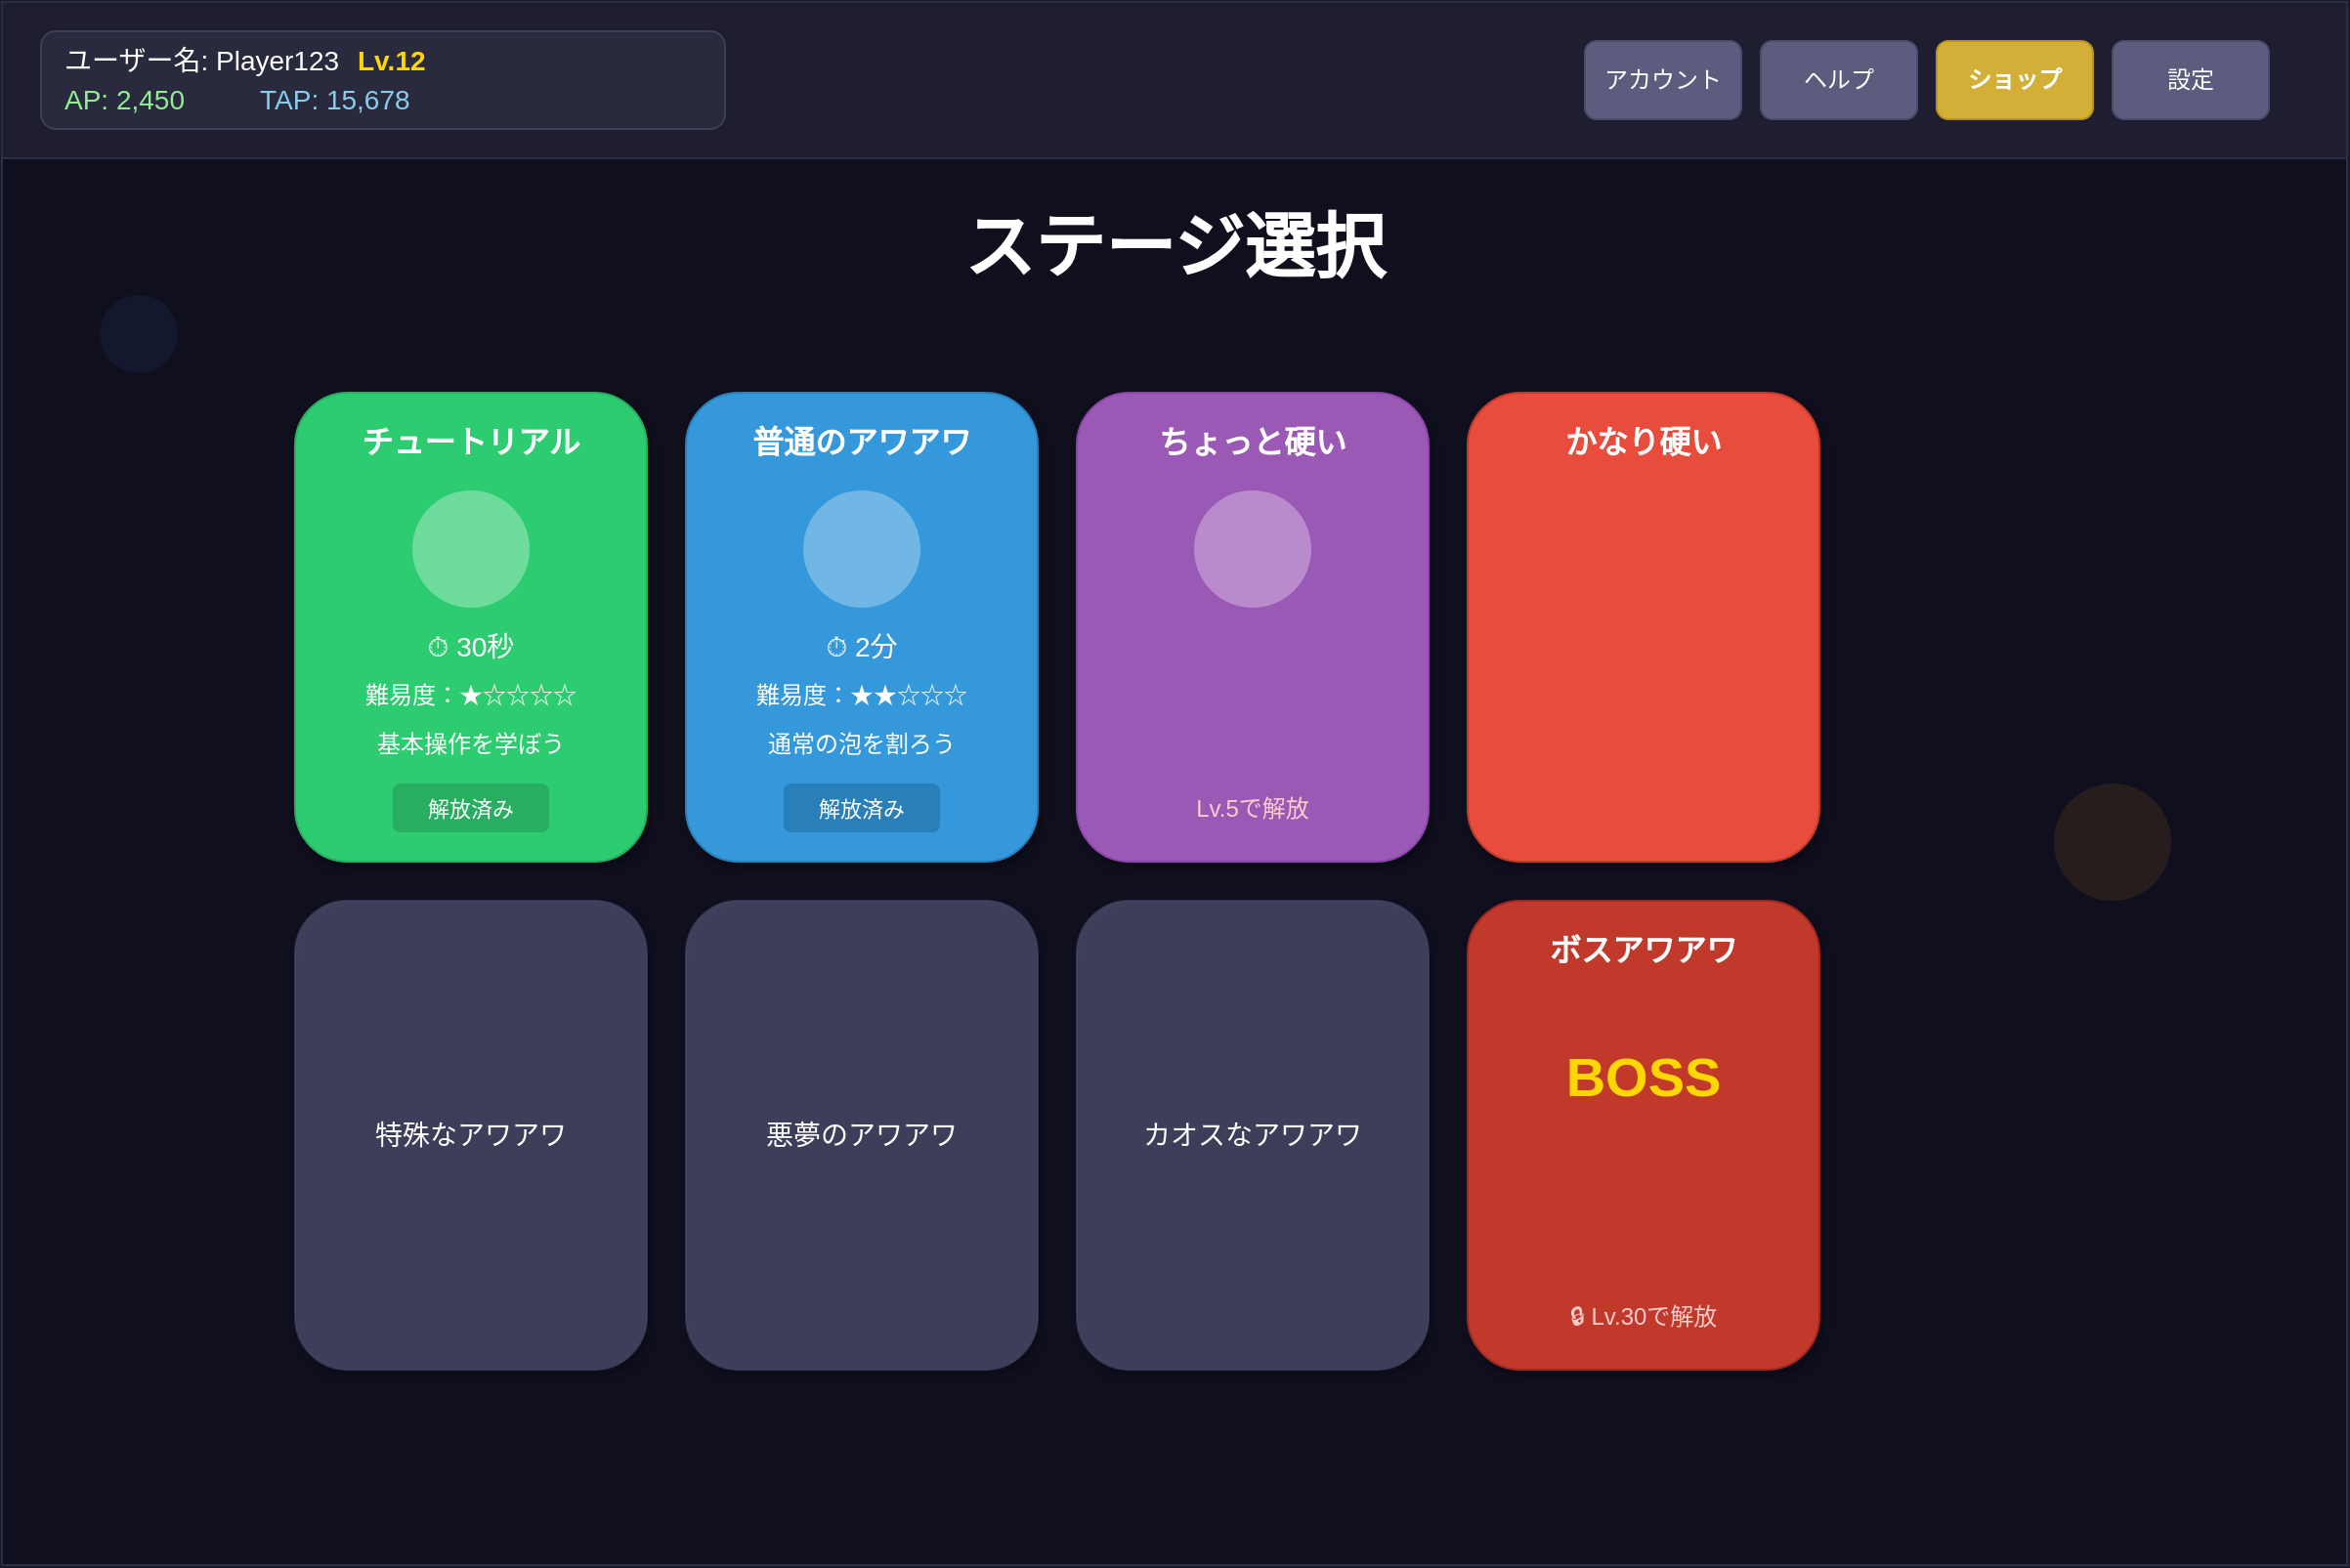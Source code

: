 <mxfile>
    <diagram id="main-page-layout" name="MainPage">
        <mxGraphModel dx="1254" dy="1169" grid="1" gridSize="10" guides="1" tooltips="1" connect="1" arrows="1" fold="1" page="1" pageScale="1" pageWidth="1200" pageHeight="800" background="#1a1a2e" math="0" shadow="0">
            <root>
                <mxCell id="0"/>
                <mxCell id="1" parent="0"/>
                <!-- 背景コンテナ -->
                <mxCell id="bg-container" value="" style="rounded=0;whiteSpace=wrap;html=1;fillColor=#0f0f1e;strokeColor=#2d2d44;" parent="1" vertex="1">
                    <mxGeometry x="0" y="0" width="1200" height="800" as="geometry"/>
                </mxCell>
                <!-- ヘッダーエリア -->
                <mxCell id="header-bg" value="" style="rounded=0;whiteSpace=wrap;html=1;fillColor=#1e1e30;strokeColor=#2d2d44;" parent="1" vertex="1">
                    <mxGeometry x="0" y="0" width="1200" height="80" as="geometry"/>
                </mxCell>
                <!-- ユーザー情報エリア -->
                <mxCell id="user-info-container" value="" style="rounded=1;whiteSpace=wrap;html=1;fillColor=#2a2a3e;strokeColor=#3d3d55;" parent="1" vertex="1">
                    <mxGeometry x="20" y="15" width="350" height="50" as="geometry"/>
                </mxCell>
                <mxCell id="user-name" value="ユーザー名: Player123" style="text;html=1;strokeColor=none;fillColor=none;align=left;verticalAlign=middle;whiteSpace=wrap;rounded=0;fontSize=14;fontColor=#ffffff;" parent="1" vertex="1">
                    <mxGeometry x="30" y="20" width="150" height="20" as="geometry"/>
                </mxCell>
                <mxCell id="user-level" value="Lv.12" style="text;html=1;strokeColor=none;fillColor=none;align=left;verticalAlign=middle;whiteSpace=wrap;rounded=0;fontSize=14;fontColor=#ffd700;fontStyle=1;" parent="1" vertex="1">
                    <mxGeometry x="180" y="20" width="50" height="20" as="geometry"/>
                </mxCell>
                <mxCell id="user-ap" value="AP: 2,450" style="text;html=1;strokeColor=none;fillColor=none;align=left;verticalAlign=middle;whiteSpace=wrap;rounded=0;fontSize=14;fontColor=#90ee90;" parent="1" vertex="1">
                    <mxGeometry x="30" y="40" width="100" height="20" as="geometry"/>
                </mxCell>
                <mxCell id="user-tap" value="TAP: 15,678" style="text;html=1;strokeColor=none;fillColor=none;align=left;verticalAlign=middle;whiteSpace=wrap;rounded=0;fontSize=14;fontColor=#87ceeb;" parent="1" vertex="1">
                    <mxGeometry x="130" y="40" width="100" height="20" as="geometry"/>
                </mxCell>
                <!-- メインメニューボタンエリア -->
                <mxCell id="menu-container" value="" style="rounded=0;whiteSpace=wrap;html=1;fillColor=none;strokeColor=none;" parent="1" vertex="1">
                    <mxGeometry x="700" y="10" width="480" height="60" as="geometry"/>
                </mxCell>
                <mxCell id="account-btn" value="アカウント" style="rounded=1;whiteSpace=wrap;html=1;fillColor=#5c5c7e;strokeColor=#4c4c6e;fontSize=12;fontColor=#ffffff;" parent="1" vertex="1">
                    <mxGeometry x="810" y="20" width="80" height="40" as="geometry"/>
                </mxCell>
                <mxCell id="help-btn" value="ヘルプ" style="rounded=1;whiteSpace=wrap;html=1;fillColor=#5c5c7e;strokeColor=#4c4c6e;fontSize=12;fontColor=#ffffff;" parent="1" vertex="1">
                    <mxGeometry x="900" y="20" width="80" height="40" as="geometry"/>
                </mxCell>
                <mxCell id="shop-btn" value="ショップ" style="rounded=1;whiteSpace=wrap;html=1;fillColor=#d4af37;strokeColor=#b4941f;fontSize=12;fontColor=#ffffff;fontStyle=1;" parent="1" vertex="1">
                    <mxGeometry x="990" y="20" width="80" height="40" as="geometry"/>
                </mxCell>
                <mxCell id="settings-btn" value="設定" style="rounded=1;whiteSpace=wrap;html=1;fillColor=#5c5c7e;strokeColor=#4c4c6e;fontSize=12;fontColor=#ffffff;" parent="1" vertex="1">
                    <mxGeometry x="1080" y="20" width="80" height="40" as="geometry"/>
                </mxCell>
                <!-- メインタイトル -->
                <mxCell id="main-title" value="ステージ選択" style="text;html=1;strokeColor=none;fillColor=none;align=center;verticalAlign=middle;whiteSpace=wrap;rounded=0;fontSize=36;fontColor=#ffffff;fontStyle=1;" parent="1" vertex="1">
                    <mxGeometry x="450" y="100" width="300" height="50" as="geometry"/>
                </mxCell>
                <!-- ステージ選択グリッドエリア -->
                <mxCell id="stage-grid-container" value="" style="rounded=0;whiteSpace=wrap;html=1;fillColor=none;strokeColor=none;" parent="1" vertex="1">
                    <mxGeometry x="100" y="180" width="1000" height="540" as="geometry"/>
                </mxCell>
                <!-- ステージカード：チュートリアル -->
                <mxCell id="stage-1" value="" style="rounded=1;whiteSpace=wrap;html=1;fillColor=#2ecc71;strokeColor=#27ae60;shadow=1;" parent="1" vertex="1">
                    <mxGeometry x="150" y="200" width="180" height="240" as="geometry"/>
                </mxCell>
                <mxCell id="stage-1-title" value="チュートリアル" style="text;html=1;strokeColor=none;fillColor=none;align=center;verticalAlign=middle;whiteSpace=wrap;rounded=0;fontSize=16;fontColor=#ffffff;fontStyle=1;" parent="1" vertex="1">
                    <mxGeometry x="150" y="210" width="180" height="30" as="geometry"/>
                </mxCell>
                <mxCell id="stage-1-icon" value="" style="ellipse;whiteSpace=wrap;html=1;fillColor=#ffffff;strokeColor=none;opacity=30;" parent="1" vertex="1">
                    <mxGeometry x="210" y="250" width="60" height="60" as="geometry"/>
                </mxCell>
                <mxCell id="stage-1-time" value="⏱ 30秒" style="text;html=1;strokeColor=none;fillColor=none;align=center;verticalAlign=middle;whiteSpace=wrap;rounded=0;fontSize=14;fontColor=#ffffff;" parent="1" vertex="1">
                    <mxGeometry x="150" y="320" width="180" height="20" as="geometry"/>
                </mxCell>
                <mxCell id="stage-1-difficulty" value="難易度：★☆☆☆☆" style="text;html=1;strokeColor=none;fillColor=none;align=center;verticalAlign=middle;whiteSpace=wrap;rounded=0;fontSize=12;fontColor=#ffffff;" parent="1" vertex="1">
                    <mxGeometry x="150" y="345" width="180" height="20" as="geometry"/>
                </mxCell>
                <mxCell id="stage-1-desc" value="基本操作を学ぼう" style="text;html=1;strokeColor=none;fillColor=none;align=center;verticalAlign=middle;whiteSpace=wrap;rounded=0;fontSize=12;fontColor=#ffffff;" parent="1" vertex="1">
                    <mxGeometry x="150" y="370" width="180" height="20" as="geometry"/>
                </mxCell>
                <mxCell id="stage-1-status" value="解放済み" style="rounded=1;whiteSpace=wrap;html=1;fillColor=#27ae60;strokeColor=none;fontSize=11;fontColor=#ffffff;" parent="1" vertex="1">
                    <mxGeometry x="200" y="400" width="80" height="25" as="geometry"/>
                </mxCell>
                <!-- ステージカード：普通のアワアワ -->
                <mxCell id="stage-2" value="" style="rounded=1;whiteSpace=wrap;html=1;fillColor=#3498db;strokeColor=#2980b9;shadow=1;" parent="1" vertex="1">
                    <mxGeometry x="350" y="200" width="180" height="240" as="geometry"/>
                </mxCell>
                <mxCell id="stage-2-title" value="普通のアワアワ" style="text;html=1;strokeColor=none;fillColor=none;align=center;verticalAlign=middle;whiteSpace=wrap;rounded=0;fontSize=16;fontColor=#ffffff;fontStyle=1;" parent="1" vertex="1">
                    <mxGeometry x="350" y="210" width="180" height="30" as="geometry"/>
                </mxCell>
                <mxCell id="stage-2-icon" value="" style="ellipse;whiteSpace=wrap;html=1;fillColor=#ffffff;strokeColor=none;opacity=30;" parent="1" vertex="1">
                    <mxGeometry x="410" y="250" width="60" height="60" as="geometry"/>
                </mxCell>
                <mxCell id="stage-2-time" value="⏱ 2分" style="text;html=1;strokeColor=none;fillColor=none;align=center;verticalAlign=middle;whiteSpace=wrap;rounded=0;fontSize=14;fontColor=#ffffff;" parent="1" vertex="1">
                    <mxGeometry x="350" y="320" width="180" height="20" as="geometry"/>
                </mxCell>
                <mxCell id="stage-2-difficulty" value="難易度：★★☆☆☆" style="text;html=1;strokeColor=none;fillColor=none;align=center;verticalAlign=middle;whiteSpace=wrap;rounded=0;fontSize=12;fontColor=#ffffff;" parent="1" vertex="1">
                    <mxGeometry x="350" y="345" width="180" height="20" as="geometry"/>
                </mxCell>
                <mxCell id="stage-2-desc" value="通常の泡を割ろう" style="text;html=1;strokeColor=none;fillColor=none;align=center;verticalAlign=middle;whiteSpace=wrap;rounded=0;fontSize=12;fontColor=#ffffff;" parent="1" vertex="1">
                    <mxGeometry x="350" y="370" width="180" height="20" as="geometry"/>
                </mxCell>
                <mxCell id="stage-2-status" value="解放済み" style="rounded=1;whiteSpace=wrap;html=1;fillColor=#2980b9;strokeColor=none;fontSize=11;fontColor=#ffffff;" parent="1" vertex="1">
                    <mxGeometry x="400" y="400" width="80" height="25" as="geometry"/>
                </mxCell>
                <!-- ステージカード：ちょっと硬いアワアワ -->
                <mxCell id="stage-3" value="" style="rounded=1;whiteSpace=wrap;html=1;fillColor=#9b59b6;strokeColor=#8e44ad;shadow=1;" parent="1" vertex="1">
                    <mxGeometry x="550" y="200" width="180" height="240" as="geometry"/>
                </mxCell>
                <mxCell id="stage-3-title" value="ちょっと硬い" style="text;html=1;strokeColor=none;fillColor=none;align=center;verticalAlign=middle;whiteSpace=wrap;rounded=0;fontSize=16;fontColor=#ffffff;fontStyle=1;" parent="1" vertex="1">
                    <mxGeometry x="550" y="210" width="180" height="30" as="geometry"/>
                </mxCell>
                <mxCell id="stage-3-icon" value="" style="ellipse;whiteSpace=wrap;html=1;fillColor=#ffffff;strokeColor=none;opacity=30;" parent="1" vertex="1">
                    <mxGeometry x="610" y="250" width="60" height="60" as="geometry"/>
                </mxCell>
                <mxCell id="stage-3-unlock" value="Lv.5で解放" style="text;html=1;strokeColor=none;fillColor=none;align=center;verticalAlign=middle;whiteSpace=wrap;rounded=0;fontSize=12;fontColor=#ffcccc;" parent="1" vertex="1">
                    <mxGeometry x="550" y="400" width="180" height="25" as="geometry"/>
                </mxCell>
                <!-- ステージカード：かなり硬いアワアワ -->
                <mxCell id="stage-4" value="" style="rounded=1;whiteSpace=wrap;html=1;fillColor=#e74c3c;strokeColor=#c0392b;shadow=1;" parent="1" vertex="1">
                    <mxGeometry x="750" y="200" width="180" height="240" as="geometry"/>
                </mxCell>
                <mxCell id="stage-4-title" value="かなり硬い" style="text;html=1;strokeColor=none;fillColor=none;align=center;verticalAlign=middle;whiteSpace=wrap;rounded=0;fontSize=16;fontColor=#ffffff;fontStyle=1;" parent="1" vertex="1">
                    <mxGeometry x="750" y="210" width="180" height="30" as="geometry"/>
                </mxCell>
                <!-- ボスアワアワ（下段） -->
                <mxCell id="stage-10" value="" style="rounded=1;whiteSpace=wrap;html=1;fillColor=#c0392b;strokeColor=#a02622;shadow=1;" parent="1" vertex="1">
                    <mxGeometry x="750" y="460" width="180" height="240" as="geometry"/>
                </mxCell>
                <mxCell id="stage-10-title" value="ボスアワアワ" style="text;html=1;strokeColor=none;fillColor=none;align=center;verticalAlign=middle;whiteSpace=wrap;rounded=0;fontSize=16;fontColor=#ffffff;fontStyle=1;" parent="1" vertex="1">
                    <mxGeometry x="750" y="470" width="180" height="30" as="geometry"/>
                </mxCell>
                <mxCell id="stage-10-icon" value="BOSS" style="text;html=1;strokeColor=none;fillColor=none;align=center;verticalAlign=middle;whiteSpace=wrap;rounded=0;fontSize=28;fontColor=#ffd700;fontStyle=1;" parent="1" vertex="1">
                    <mxGeometry x="750" y="520" width="180" height="60" as="geometry"/>
                </mxCell>
                <mxCell id="stage-10-lock" value="🔒 Lv.30で解放" style="text;html=1;strokeColor=none;fillColor=none;align=center;verticalAlign=middle;whiteSpace=wrap;rounded=0;fontSize=12;fontColor=#ffcccc;" parent="1" vertex="1">
                    <mxGeometry x="750" y="660" width="180" height="25" as="geometry"/>
                </mxCell>
                <!-- 他のステージカード（簡略表示） -->
                <mxCell id="stage-5" value="特殊なアワアワ" style="rounded=1;whiteSpace=wrap;html=1;fillColor=#555577;strokeColor=#444466;shadow=1;fontSize=14;fontColor=#ffffff;opacity=70;" parent="1" vertex="1">
                    <mxGeometry x="150" y="460" width="180" height="240" as="geometry"/>
                </mxCell>
                <mxCell id="stage-6" value="悪夢のアワアワ" style="rounded=1;whiteSpace=wrap;html=1;fillColor=#555577;strokeColor=#444466;shadow=1;fontSize=14;fontColor=#ffffff;opacity=70;" parent="1" vertex="1">
                    <mxGeometry x="350" y="460" width="180" height="240" as="geometry"/>
                </mxCell>
                <mxCell id="stage-7" value="カオスなアワアワ" style="rounded=1;whiteSpace=wrap;html=1;fillColor=#555577;strokeColor=#444466;shadow=1;fontSize=14;fontColor=#ffffff;opacity=70;" parent="1" vertex="1">
                    <mxGeometry x="550" y="460" width="180" height="240" as="geometry"/>
                </mxCell>
                <!-- 背景装飾泡 -->
                <mxCell id="deco-bubble-1" value="" style="ellipse;whiteSpace=wrap;html=1;fillColor=#4a69bd;strokeColor=none;opacity=10;" parent="1" vertex="1">
                    <mxGeometry x="50" y="150" width="40" height="40" as="geometry"/>
                </mxCell>
                <mxCell id="deco-bubble-2" value="" style="ellipse;whiteSpace=wrap;html=1;fillColor=#f39c12;strokeColor=none;opacity=10;" parent="1" vertex="1">
                    <mxGeometry x="1050" y="400" width="60" height="60" as="geometry"/>
                </mxCell>
            </root>
        </mxGraphModel>
    </diagram>
</mxfile>